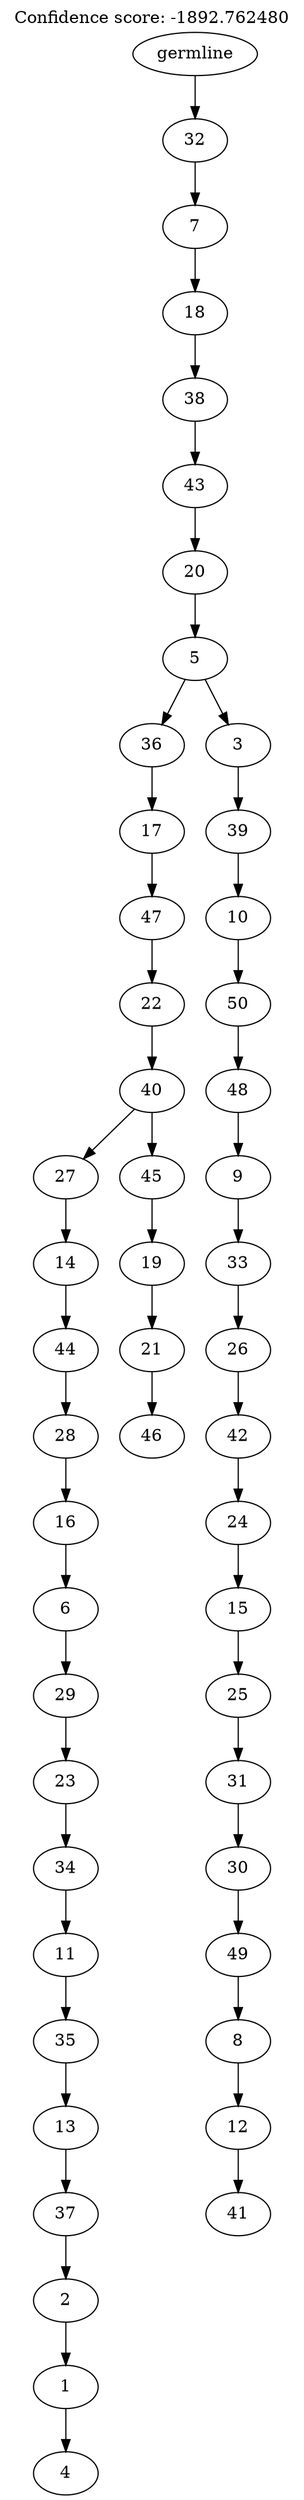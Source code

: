 digraph g {
	"49" -> "50";
	"50" [label="4"];
	"48" -> "49";
	"49" [label="1"];
	"47" -> "48";
	"48" [label="2"];
	"46" -> "47";
	"47" [label="37"];
	"45" -> "46";
	"46" [label="13"];
	"44" -> "45";
	"45" [label="35"];
	"43" -> "44";
	"44" [label="11"];
	"42" -> "43";
	"43" [label="34"];
	"41" -> "42";
	"42" [label="23"];
	"40" -> "41";
	"41" [label="29"];
	"39" -> "40";
	"40" [label="6"];
	"38" -> "39";
	"39" [label="16"];
	"37" -> "38";
	"38" [label="28"];
	"36" -> "37";
	"37" [label="44"];
	"35" -> "36";
	"36" [label="14"];
	"33" -> "34";
	"34" [label="46"];
	"32" -> "33";
	"33" [label="21"];
	"31" -> "32";
	"32" [label="19"];
	"30" -> "31";
	"31" [label="45"];
	"30" -> "35";
	"35" [label="27"];
	"29" -> "30";
	"30" [label="40"];
	"28" -> "29";
	"29" [label="22"];
	"27" -> "28";
	"28" [label="47"];
	"26" -> "27";
	"27" [label="17"];
	"24" -> "25";
	"25" [label="41"];
	"23" -> "24";
	"24" [label="12"];
	"22" -> "23";
	"23" [label="8"];
	"21" -> "22";
	"22" [label="49"];
	"20" -> "21";
	"21" [label="30"];
	"19" -> "20";
	"20" [label="31"];
	"18" -> "19";
	"19" [label="25"];
	"17" -> "18";
	"18" [label="15"];
	"16" -> "17";
	"17" [label="24"];
	"15" -> "16";
	"16" [label="42"];
	"14" -> "15";
	"15" [label="26"];
	"13" -> "14";
	"14" [label="33"];
	"12" -> "13";
	"13" [label="9"];
	"11" -> "12";
	"12" [label="48"];
	"10" -> "11";
	"11" [label="50"];
	"9" -> "10";
	"10" [label="10"];
	"8" -> "9";
	"9" [label="39"];
	"7" -> "8";
	"8" [label="3"];
	"7" -> "26";
	"26" [label="36"];
	"6" -> "7";
	"7" [label="5"];
	"5" -> "6";
	"6" [label="20"];
	"4" -> "5";
	"5" [label="43"];
	"3" -> "4";
	"4" [label="38"];
	"2" -> "3";
	"3" [label="18"];
	"1" -> "2";
	"2" [label="7"];
	"0" -> "1";
	"1" [label="32"];
	"0" [label="germline"];
	labelloc="t";
	label="Confidence score: -1892.762480";
}

